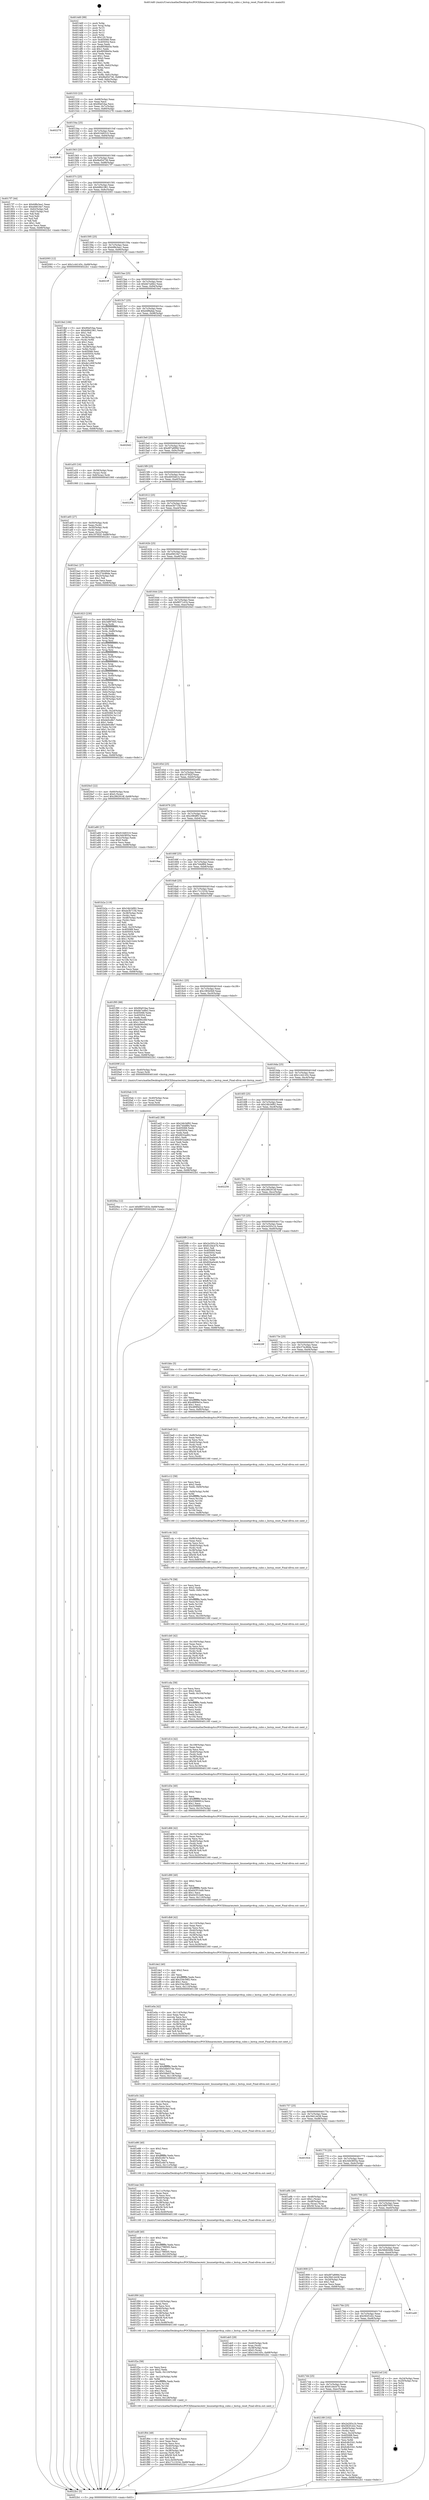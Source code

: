 digraph "0x4014d0" {
  label = "0x4014d0 (/mnt/c/Users/mathe/Desktop/tcc/POCII/binaries/extr_linuxnetipv4tcp_cubic.c_bictcp_reset_Final-ollvm.out::main(0))"
  labelloc = "t"
  node[shape=record]

  Entry [label="",width=0.3,height=0.3,shape=circle,fillcolor=black,style=filled]
  "0x401533" [label="{
     0x401533 [23]\l
     | [instrs]\l
     &nbsp;&nbsp;0x401533 \<+3\>: mov -0x68(%rbp),%eax\l
     &nbsp;&nbsp;0x401536 \<+2\>: mov %eax,%ecx\l
     &nbsp;&nbsp;0x401538 \<+6\>: sub $0x90ef1faa,%ecx\l
     &nbsp;&nbsp;0x40153e \<+3\>: mov %eax,-0x7c(%rbp)\l
     &nbsp;&nbsp;0x401541 \<+3\>: mov %ecx,-0x80(%rbp)\l
     &nbsp;&nbsp;0x401544 \<+6\>: je 0000000000402278 \<main+0xda8\>\l
  }"]
  "0x402278" [label="{
     0x402278\l
  }", style=dashed]
  "0x40154a" [label="{
     0x40154a [25]\l
     | [instrs]\l
     &nbsp;&nbsp;0x40154a \<+5\>: jmp 000000000040154f \<main+0x7f\>\l
     &nbsp;&nbsp;0x40154f \<+3\>: mov -0x7c(%rbp),%eax\l
     &nbsp;&nbsp;0x401552 \<+5\>: sub $0x910d0310,%eax\l
     &nbsp;&nbsp;0x401557 \<+6\>: mov %eax,-0x84(%rbp)\l
     &nbsp;&nbsp;0x40155d \<+6\>: je 00000000004020c6 \<main+0xbf6\>\l
  }"]
  Exit [label="",width=0.3,height=0.3,shape=circle,fillcolor=black,style=filled,peripheries=2]
  "0x4020c6" [label="{
     0x4020c6\l
  }", style=dashed]
  "0x401563" [label="{
     0x401563 [25]\l
     | [instrs]\l
     &nbsp;&nbsp;0x401563 \<+5\>: jmp 0000000000401568 \<main+0x98\>\l
     &nbsp;&nbsp;0x401568 \<+3\>: mov -0x7c(%rbp),%eax\l
     &nbsp;&nbsp;0x40156b \<+5\>: sub $0x9bd54736,%eax\l
     &nbsp;&nbsp;0x401570 \<+6\>: mov %eax,-0x88(%rbp)\l
     &nbsp;&nbsp;0x401576 \<+6\>: je 00000000004017f7 \<main+0x327\>\l
  }"]
  "0x4017ed" [label="{
     0x4017ed\l
  }", style=dashed]
  "0x4017f7" [label="{
     0x4017f7 [44]\l
     | [instrs]\l
     &nbsp;&nbsp;0x4017f7 \<+5\>: mov $0xb9fe3ea1,%eax\l
     &nbsp;&nbsp;0x4017fc \<+5\>: mov $0xef4616e7,%ecx\l
     &nbsp;&nbsp;0x401801 \<+3\>: mov -0x62(%rbp),%dl\l
     &nbsp;&nbsp;0x401804 \<+4\>: mov -0x61(%rbp),%sil\l
     &nbsp;&nbsp;0x401808 \<+3\>: mov %dl,%dil\l
     &nbsp;&nbsp;0x40180b \<+3\>: and %sil,%dil\l
     &nbsp;&nbsp;0x40180e \<+3\>: xor %sil,%dl\l
     &nbsp;&nbsp;0x401811 \<+3\>: or %dl,%dil\l
     &nbsp;&nbsp;0x401814 \<+4\>: test $0x1,%dil\l
     &nbsp;&nbsp;0x401818 \<+3\>: cmovne %ecx,%eax\l
     &nbsp;&nbsp;0x40181b \<+3\>: mov %eax,-0x68(%rbp)\l
     &nbsp;&nbsp;0x40181e \<+5\>: jmp 00000000004022b1 \<main+0xde1\>\l
  }"]
  "0x40157c" [label="{
     0x40157c [25]\l
     | [instrs]\l
     &nbsp;&nbsp;0x40157c \<+5\>: jmp 0000000000401581 \<main+0xb1\>\l
     &nbsp;&nbsp;0x401581 \<+3\>: mov -0x7c(%rbp),%eax\l
     &nbsp;&nbsp;0x401584 \<+5\>: sub $0xb9841961,%eax\l
     &nbsp;&nbsp;0x401589 \<+6\>: mov %eax,-0x8c(%rbp)\l
     &nbsp;&nbsp;0x40158f \<+6\>: je 0000000000402093 \<main+0xbc3\>\l
  }"]
  "0x4022b1" [label="{
     0x4022b1 [5]\l
     | [instrs]\l
     &nbsp;&nbsp;0x4022b1 \<+5\>: jmp 0000000000401533 \<main+0x63\>\l
  }"]
  "0x4014d0" [label="{
     0x4014d0 [99]\l
     | [instrs]\l
     &nbsp;&nbsp;0x4014d0 \<+1\>: push %rbp\l
     &nbsp;&nbsp;0x4014d1 \<+3\>: mov %rsp,%rbp\l
     &nbsp;&nbsp;0x4014d4 \<+2\>: push %r15\l
     &nbsp;&nbsp;0x4014d6 \<+2\>: push %r14\l
     &nbsp;&nbsp;0x4014d8 \<+2\>: push %r12\l
     &nbsp;&nbsp;0x4014da \<+1\>: push %rbx\l
     &nbsp;&nbsp;0x4014db \<+7\>: sub $0x120,%rsp\l
     &nbsp;&nbsp;0x4014e2 \<+7\>: mov 0x405068,%eax\l
     &nbsp;&nbsp;0x4014e9 \<+7\>: mov 0x405054,%ecx\l
     &nbsp;&nbsp;0x4014f0 \<+2\>: mov %eax,%edx\l
     &nbsp;&nbsp;0x4014f2 \<+6\>: sub $0x8959bb5e,%edx\l
     &nbsp;&nbsp;0x4014f8 \<+3\>: sub $0x1,%edx\l
     &nbsp;&nbsp;0x4014fb \<+6\>: add $0x8959bb5e,%edx\l
     &nbsp;&nbsp;0x401501 \<+3\>: imul %edx,%eax\l
     &nbsp;&nbsp;0x401504 \<+3\>: and $0x1,%eax\l
     &nbsp;&nbsp;0x401507 \<+3\>: cmp $0x0,%eax\l
     &nbsp;&nbsp;0x40150a \<+4\>: sete %r8b\l
     &nbsp;&nbsp;0x40150e \<+4\>: and $0x1,%r8b\l
     &nbsp;&nbsp;0x401512 \<+4\>: mov %r8b,-0x62(%rbp)\l
     &nbsp;&nbsp;0x401516 \<+3\>: cmp $0xa,%ecx\l
     &nbsp;&nbsp;0x401519 \<+4\>: setl %r8b\l
     &nbsp;&nbsp;0x40151d \<+4\>: and $0x1,%r8b\l
     &nbsp;&nbsp;0x401521 \<+4\>: mov %r8b,-0x61(%rbp)\l
     &nbsp;&nbsp;0x401525 \<+7\>: movl $0x9bd54736,-0x68(%rbp)\l
     &nbsp;&nbsp;0x40152c \<+3\>: mov %edi,-0x6c(%rbp)\l
     &nbsp;&nbsp;0x40152f \<+4\>: mov %rsi,-0x78(%rbp)\l
  }"]
  "0x402189" [label="{
     0x402189 [102]\l
     | [instrs]\l
     &nbsp;&nbsp;0x402189 \<+5\>: mov $0x2e293c1b,%eax\l
     &nbsp;&nbsp;0x40218e \<+5\>: mov $0x582f1d2c,%ecx\l
     &nbsp;&nbsp;0x402193 \<+4\>: mov -0x60(%rbp),%rdx\l
     &nbsp;&nbsp;0x402197 \<+2\>: mov (%rdx),%esi\l
     &nbsp;&nbsp;0x402199 \<+3\>: mov %esi,-0x24(%rbp)\l
     &nbsp;&nbsp;0x40219c \<+7\>: mov 0x405068,%esi\l
     &nbsp;&nbsp;0x4021a3 \<+7\>: mov 0x405054,%edi\l
     &nbsp;&nbsp;0x4021aa \<+3\>: mov %esi,%r8d\l
     &nbsp;&nbsp;0x4021ad \<+7\>: add $0xfcdb3341,%r8d\l
     &nbsp;&nbsp;0x4021b4 \<+4\>: sub $0x1,%r8d\l
     &nbsp;&nbsp;0x4021b8 \<+7\>: sub $0xfcdb3341,%r8d\l
     &nbsp;&nbsp;0x4021bf \<+4\>: imul %r8d,%esi\l
     &nbsp;&nbsp;0x4021c3 \<+3\>: and $0x1,%esi\l
     &nbsp;&nbsp;0x4021c6 \<+3\>: cmp $0x0,%esi\l
     &nbsp;&nbsp;0x4021c9 \<+4\>: sete %r9b\l
     &nbsp;&nbsp;0x4021cd \<+3\>: cmp $0xa,%edi\l
     &nbsp;&nbsp;0x4021d0 \<+4\>: setl %r10b\l
     &nbsp;&nbsp;0x4021d4 \<+3\>: mov %r9b,%r11b\l
     &nbsp;&nbsp;0x4021d7 \<+3\>: and %r10b,%r11b\l
     &nbsp;&nbsp;0x4021da \<+3\>: xor %r10b,%r9b\l
     &nbsp;&nbsp;0x4021dd \<+3\>: or %r9b,%r11b\l
     &nbsp;&nbsp;0x4021e0 \<+4\>: test $0x1,%r11b\l
     &nbsp;&nbsp;0x4021e4 \<+3\>: cmovne %ecx,%eax\l
     &nbsp;&nbsp;0x4021e7 \<+3\>: mov %eax,-0x68(%rbp)\l
     &nbsp;&nbsp;0x4021ea \<+5\>: jmp 00000000004022b1 \<main+0xde1\>\l
  }"]
  "0x402093" [label="{
     0x402093 [12]\l
     | [instrs]\l
     &nbsp;&nbsp;0x402093 \<+7\>: movl $0x1c44145c,-0x68(%rbp)\l
     &nbsp;&nbsp;0x40209a \<+5\>: jmp 00000000004022b1 \<main+0xde1\>\l
  }"]
  "0x401595" [label="{
     0x401595 [25]\l
     | [instrs]\l
     &nbsp;&nbsp;0x401595 \<+5\>: jmp 000000000040159a \<main+0xca\>\l
     &nbsp;&nbsp;0x40159a \<+3\>: mov -0x7c(%rbp),%eax\l
     &nbsp;&nbsp;0x40159d \<+5\>: sub $0xb9fe3ea1,%eax\l
     &nbsp;&nbsp;0x4015a2 \<+6\>: mov %eax,-0x90(%rbp)\l
     &nbsp;&nbsp;0x4015a8 \<+6\>: je 00000000004021ff \<main+0xd2f\>\l
  }"]
  "0x4017d4" [label="{
     0x4017d4 [25]\l
     | [instrs]\l
     &nbsp;&nbsp;0x4017d4 \<+5\>: jmp 00000000004017d9 \<main+0x309\>\l
     &nbsp;&nbsp;0x4017d9 \<+3\>: mov -0x7c(%rbp),%eax\l
     &nbsp;&nbsp;0x4017dc \<+5\>: sub $0x61d4cb7b,%eax\l
     &nbsp;&nbsp;0x4017e1 \<+6\>: mov %eax,-0xec(%rbp)\l
     &nbsp;&nbsp;0x4017e7 \<+6\>: je 0000000000402189 \<main+0xcb9\>\l
  }"]
  "0x4021ff" [label="{
     0x4021ff\l
  }", style=dashed]
  "0x4015ae" [label="{
     0x4015ae [25]\l
     | [instrs]\l
     &nbsp;&nbsp;0x4015ae \<+5\>: jmp 00000000004015b3 \<main+0xe3\>\l
     &nbsp;&nbsp;0x4015b3 \<+3\>: mov -0x7c(%rbp),%eax\l
     &nbsp;&nbsp;0x4015b6 \<+5\>: sub $0xbb7a4fe2,%eax\l
     &nbsp;&nbsp;0x4015bb \<+6\>: mov %eax,-0x94(%rbp)\l
     &nbsp;&nbsp;0x4015c1 \<+6\>: je 0000000000401fed \<main+0xb1d\>\l
  }"]
  "0x4021ef" [label="{
     0x4021ef [16]\l
     | [instrs]\l
     &nbsp;&nbsp;0x4021ef \<+3\>: mov -0x24(%rbp),%eax\l
     &nbsp;&nbsp;0x4021f2 \<+4\>: lea -0x20(%rbp),%rsp\l
     &nbsp;&nbsp;0x4021f6 \<+1\>: pop %rbx\l
     &nbsp;&nbsp;0x4021f7 \<+2\>: pop %r12\l
     &nbsp;&nbsp;0x4021f9 \<+2\>: pop %r14\l
     &nbsp;&nbsp;0x4021fb \<+2\>: pop %r15\l
     &nbsp;&nbsp;0x4021fd \<+1\>: pop %rbp\l
     &nbsp;&nbsp;0x4021fe \<+1\>: ret\l
  }"]
  "0x401fed" [label="{
     0x401fed [166]\l
     | [instrs]\l
     &nbsp;&nbsp;0x401fed \<+5\>: mov $0x90ef1faa,%eax\l
     &nbsp;&nbsp;0x401ff2 \<+5\>: mov $0xb9841961,%ecx\l
     &nbsp;&nbsp;0x401ff7 \<+2\>: mov $0x1,%dl\l
     &nbsp;&nbsp;0x401ff9 \<+2\>: xor %esi,%esi\l
     &nbsp;&nbsp;0x401ffb \<+4\>: mov -0x38(%rbp),%rdi\l
     &nbsp;&nbsp;0x401fff \<+3\>: mov (%rdi),%r8d\l
     &nbsp;&nbsp;0x402002 \<+3\>: sub $0x1,%esi\l
     &nbsp;&nbsp;0x402005 \<+3\>: sub %esi,%r8d\l
     &nbsp;&nbsp;0x402008 \<+4\>: mov -0x38(%rbp),%rdi\l
     &nbsp;&nbsp;0x40200c \<+3\>: mov %r8d,(%rdi)\l
     &nbsp;&nbsp;0x40200f \<+7\>: mov 0x405068,%esi\l
     &nbsp;&nbsp;0x402016 \<+8\>: mov 0x405054,%r8d\l
     &nbsp;&nbsp;0x40201e \<+3\>: mov %esi,%r9d\l
     &nbsp;&nbsp;0x402021 \<+7\>: add $0xde1c00f,%r9d\l
     &nbsp;&nbsp;0x402028 \<+4\>: sub $0x1,%r9d\l
     &nbsp;&nbsp;0x40202c \<+7\>: sub $0xde1c00f,%r9d\l
     &nbsp;&nbsp;0x402033 \<+4\>: imul %r9d,%esi\l
     &nbsp;&nbsp;0x402037 \<+3\>: and $0x1,%esi\l
     &nbsp;&nbsp;0x40203a \<+3\>: cmp $0x0,%esi\l
     &nbsp;&nbsp;0x40203d \<+4\>: sete %r10b\l
     &nbsp;&nbsp;0x402041 \<+4\>: cmp $0xa,%r8d\l
     &nbsp;&nbsp;0x402045 \<+4\>: setl %r11b\l
     &nbsp;&nbsp;0x402049 \<+3\>: mov %r10b,%bl\l
     &nbsp;&nbsp;0x40204c \<+3\>: xor $0xff,%bl\l
     &nbsp;&nbsp;0x40204f \<+3\>: mov %r11b,%r14b\l
     &nbsp;&nbsp;0x402052 \<+4\>: xor $0xff,%r14b\l
     &nbsp;&nbsp;0x402056 \<+3\>: xor $0x0,%dl\l
     &nbsp;&nbsp;0x402059 \<+3\>: mov %bl,%r15b\l
     &nbsp;&nbsp;0x40205c \<+4\>: and $0x0,%r15b\l
     &nbsp;&nbsp;0x402060 \<+3\>: and %dl,%r10b\l
     &nbsp;&nbsp;0x402063 \<+3\>: mov %r14b,%r12b\l
     &nbsp;&nbsp;0x402066 \<+4\>: and $0x0,%r12b\l
     &nbsp;&nbsp;0x40206a \<+3\>: and %dl,%r11b\l
     &nbsp;&nbsp;0x40206d \<+3\>: or %r10b,%r15b\l
     &nbsp;&nbsp;0x402070 \<+3\>: or %r11b,%r12b\l
     &nbsp;&nbsp;0x402073 \<+3\>: xor %r12b,%r15b\l
     &nbsp;&nbsp;0x402076 \<+3\>: or %r14b,%bl\l
     &nbsp;&nbsp;0x402079 \<+3\>: xor $0xff,%bl\l
     &nbsp;&nbsp;0x40207c \<+3\>: or $0x0,%dl\l
     &nbsp;&nbsp;0x40207f \<+2\>: and %dl,%bl\l
     &nbsp;&nbsp;0x402081 \<+3\>: or %bl,%r15b\l
     &nbsp;&nbsp;0x402084 \<+4\>: test $0x1,%r15b\l
     &nbsp;&nbsp;0x402088 \<+3\>: cmovne %ecx,%eax\l
     &nbsp;&nbsp;0x40208b \<+3\>: mov %eax,-0x68(%rbp)\l
     &nbsp;&nbsp;0x40208e \<+5\>: jmp 00000000004022b1 \<main+0xde1\>\l
  }"]
  "0x4015c7" [label="{
     0x4015c7 [25]\l
     | [instrs]\l
     &nbsp;&nbsp;0x4015c7 \<+5\>: jmp 00000000004015cc \<main+0xfc\>\l
     &nbsp;&nbsp;0x4015cc \<+3\>: mov -0x7c(%rbp),%eax\l
     &nbsp;&nbsp;0x4015cf \<+5\>: sub $0xd4f8afae,%eax\l
     &nbsp;&nbsp;0x4015d4 \<+6\>: mov %eax,-0x98(%rbp)\l
     &nbsp;&nbsp;0x4015da \<+6\>: je 00000000004020d2 \<main+0xc02\>\l
  }"]
  "0x4017bb" [label="{
     0x4017bb [25]\l
     | [instrs]\l
     &nbsp;&nbsp;0x4017bb \<+5\>: jmp 00000000004017c0 \<main+0x2f0\>\l
     &nbsp;&nbsp;0x4017c0 \<+3\>: mov -0x7c(%rbp),%eax\l
     &nbsp;&nbsp;0x4017c3 \<+5\>: sub $0x582f1d2c,%eax\l
     &nbsp;&nbsp;0x4017c8 \<+6\>: mov %eax,-0xe8(%rbp)\l
     &nbsp;&nbsp;0x4017ce \<+6\>: je 00000000004021ef \<main+0xd1f\>\l
  }"]
  "0x4020d2" [label="{
     0x4020d2\l
  }", style=dashed]
  "0x4015e0" [label="{
     0x4015e0 [25]\l
     | [instrs]\l
     &nbsp;&nbsp;0x4015e0 \<+5\>: jmp 00000000004015e5 \<main+0x115\>\l
     &nbsp;&nbsp;0x4015e5 \<+3\>: mov -0x7c(%rbp),%eax\l
     &nbsp;&nbsp;0x4015e8 \<+5\>: sub $0xd97a899d,%eax\l
     &nbsp;&nbsp;0x4015ed \<+6\>: mov %eax,-0x9c(%rbp)\l
     &nbsp;&nbsp;0x4015f3 \<+6\>: je 0000000000401a55 \<main+0x585\>\l
  }"]
  "0x401a49" [label="{
     0x401a49\l
  }", style=dashed]
  "0x401a55" [label="{
     0x401a55 [16]\l
     | [instrs]\l
     &nbsp;&nbsp;0x401a55 \<+4\>: mov -0x58(%rbp),%rax\l
     &nbsp;&nbsp;0x401a59 \<+3\>: mov (%rax),%rax\l
     &nbsp;&nbsp;0x401a5c \<+4\>: mov 0x8(%rax),%rdi\l
     &nbsp;&nbsp;0x401a60 \<+5\>: call 0000000000401060 \<atoi@plt\>\l
     | [calls]\l
     &nbsp;&nbsp;0x401060 \{1\} (unknown)\l
  }"]
  "0x4015f9" [label="{
     0x4015f9 [25]\l
     | [instrs]\l
     &nbsp;&nbsp;0x4015f9 \<+5\>: jmp 00000000004015fe \<main+0x12e\>\l
     &nbsp;&nbsp;0x4015fe \<+3\>: mov -0x7c(%rbp),%eax\l
     &nbsp;&nbsp;0x401601 \<+5\>: sub $0xdd55dd14,%eax\l
     &nbsp;&nbsp;0x401606 \<+6\>: mov %eax,-0xa0(%rbp)\l
     &nbsp;&nbsp;0x40160c \<+6\>: je 000000000040223b \<main+0xd6b\>\l
  }"]
  "0x4020ba" [label="{
     0x4020ba [12]\l
     | [instrs]\l
     &nbsp;&nbsp;0x4020ba \<+7\>: movl $0xf8571d1b,-0x68(%rbp)\l
     &nbsp;&nbsp;0x4020c1 \<+5\>: jmp 00000000004022b1 \<main+0xde1\>\l
  }"]
  "0x40223b" [label="{
     0x40223b\l
  }", style=dashed]
  "0x401612" [label="{
     0x401612 [25]\l
     | [instrs]\l
     &nbsp;&nbsp;0x401612 \<+5\>: jmp 0000000000401617 \<main+0x147\>\l
     &nbsp;&nbsp;0x401617 \<+3\>: mov -0x7c(%rbp),%eax\l
     &nbsp;&nbsp;0x40161a \<+5\>: sub $0xee3b715b,%eax\l
     &nbsp;&nbsp;0x40161f \<+6\>: mov %eax,-0xa4(%rbp)\l
     &nbsp;&nbsp;0x401625 \<+6\>: je 0000000000401ba1 \<main+0x6d1\>\l
  }"]
  "0x4020ab" [label="{
     0x4020ab [15]\l
     | [instrs]\l
     &nbsp;&nbsp;0x4020ab \<+4\>: mov -0x40(%rbp),%rax\l
     &nbsp;&nbsp;0x4020af \<+3\>: mov (%rax),%rax\l
     &nbsp;&nbsp;0x4020b2 \<+3\>: mov %rax,%rdi\l
     &nbsp;&nbsp;0x4020b5 \<+5\>: call 0000000000401030 \<free@plt\>\l
     | [calls]\l
     &nbsp;&nbsp;0x401030 \{1\} (unknown)\l
  }"]
  "0x401ba1" [label="{
     0x401ba1 [27]\l
     | [instrs]\l
     &nbsp;&nbsp;0x401ba1 \<+5\>: mov $0x19f2b5b9,%eax\l
     &nbsp;&nbsp;0x401ba6 \<+5\>: mov $0x374c86de,%ecx\l
     &nbsp;&nbsp;0x401bab \<+3\>: mov -0x25(%rbp),%dl\l
     &nbsp;&nbsp;0x401bae \<+3\>: test $0x1,%dl\l
     &nbsp;&nbsp;0x401bb1 \<+3\>: cmovne %ecx,%eax\l
     &nbsp;&nbsp;0x401bb4 \<+3\>: mov %eax,-0x68(%rbp)\l
     &nbsp;&nbsp;0x401bb7 \<+5\>: jmp 00000000004022b1 \<main+0xde1\>\l
  }"]
  "0x40162b" [label="{
     0x40162b [25]\l
     | [instrs]\l
     &nbsp;&nbsp;0x40162b \<+5\>: jmp 0000000000401630 \<main+0x160\>\l
     &nbsp;&nbsp;0x401630 \<+3\>: mov -0x7c(%rbp),%eax\l
     &nbsp;&nbsp;0x401633 \<+5\>: sub $0xef4616e7,%eax\l
     &nbsp;&nbsp;0x401638 \<+6\>: mov %eax,-0xa8(%rbp)\l
     &nbsp;&nbsp;0x40163e \<+6\>: je 0000000000401823 \<main+0x353\>\l
  }"]
  "0x401f64" [label="{
     0x401f64 [49]\l
     | [instrs]\l
     &nbsp;&nbsp;0x401f64 \<+6\>: mov -0x128(%rbp),%ecx\l
     &nbsp;&nbsp;0x401f6a \<+3\>: imul %eax,%ecx\l
     &nbsp;&nbsp;0x401f6d \<+3\>: movslq %ecx,%rsi\l
     &nbsp;&nbsp;0x401f70 \<+4\>: mov -0x40(%rbp),%rdi\l
     &nbsp;&nbsp;0x401f74 \<+3\>: mov (%rdi),%rdi\l
     &nbsp;&nbsp;0x401f77 \<+4\>: mov -0x38(%rbp),%r8\l
     &nbsp;&nbsp;0x401f7b \<+3\>: movslq (%r8),%r8\l
     &nbsp;&nbsp;0x401f7e \<+4\>: imul $0x58,%r8,%r8\l
     &nbsp;&nbsp;0x401f82 \<+3\>: add %r8,%rdi\l
     &nbsp;&nbsp;0x401f85 \<+4\>: mov %rsi,0x50(%rdi)\l
     &nbsp;&nbsp;0x401f89 \<+7\>: movl $0x17c13234,-0x68(%rbp)\l
     &nbsp;&nbsp;0x401f90 \<+5\>: jmp 00000000004022b1 \<main+0xde1\>\l
  }"]
  "0x401823" [label="{
     0x401823 [230]\l
     | [instrs]\l
     &nbsp;&nbsp;0x401823 \<+5\>: mov $0xb9fe3ea1,%eax\l
     &nbsp;&nbsp;0x401828 \<+5\>: mov $0x3df97605,%ecx\l
     &nbsp;&nbsp;0x40182d \<+3\>: mov %rsp,%rdx\l
     &nbsp;&nbsp;0x401830 \<+4\>: add $0xfffffffffffffff0,%rdx\l
     &nbsp;&nbsp;0x401834 \<+3\>: mov %rdx,%rsp\l
     &nbsp;&nbsp;0x401837 \<+4\>: mov %rdx,-0x60(%rbp)\l
     &nbsp;&nbsp;0x40183b \<+3\>: mov %rsp,%rdx\l
     &nbsp;&nbsp;0x40183e \<+4\>: add $0xfffffffffffffff0,%rdx\l
     &nbsp;&nbsp;0x401842 \<+3\>: mov %rdx,%rsp\l
     &nbsp;&nbsp;0x401845 \<+3\>: mov %rsp,%rsi\l
     &nbsp;&nbsp;0x401848 \<+4\>: add $0xfffffffffffffff0,%rsi\l
     &nbsp;&nbsp;0x40184c \<+3\>: mov %rsi,%rsp\l
     &nbsp;&nbsp;0x40184f \<+4\>: mov %rsi,-0x58(%rbp)\l
     &nbsp;&nbsp;0x401853 \<+3\>: mov %rsp,%rsi\l
     &nbsp;&nbsp;0x401856 \<+4\>: add $0xfffffffffffffff0,%rsi\l
     &nbsp;&nbsp;0x40185a \<+3\>: mov %rsi,%rsp\l
     &nbsp;&nbsp;0x40185d \<+4\>: mov %rsi,-0x50(%rbp)\l
     &nbsp;&nbsp;0x401861 \<+3\>: mov %rsp,%rsi\l
     &nbsp;&nbsp;0x401864 \<+4\>: add $0xfffffffffffffff0,%rsi\l
     &nbsp;&nbsp;0x401868 \<+3\>: mov %rsi,%rsp\l
     &nbsp;&nbsp;0x40186b \<+4\>: mov %rsi,-0x48(%rbp)\l
     &nbsp;&nbsp;0x40186f \<+3\>: mov %rsp,%rsi\l
     &nbsp;&nbsp;0x401872 \<+4\>: add $0xfffffffffffffff0,%rsi\l
     &nbsp;&nbsp;0x401876 \<+3\>: mov %rsi,%rsp\l
     &nbsp;&nbsp;0x401879 \<+4\>: mov %rsi,-0x40(%rbp)\l
     &nbsp;&nbsp;0x40187d \<+3\>: mov %rsp,%rsi\l
     &nbsp;&nbsp;0x401880 \<+4\>: add $0xfffffffffffffff0,%rsi\l
     &nbsp;&nbsp;0x401884 \<+3\>: mov %rsi,%rsp\l
     &nbsp;&nbsp;0x401887 \<+4\>: mov %rsi,-0x38(%rbp)\l
     &nbsp;&nbsp;0x40188b \<+4\>: mov -0x60(%rbp),%rsi\l
     &nbsp;&nbsp;0x40188f \<+6\>: movl $0x0,(%rsi)\l
     &nbsp;&nbsp;0x401895 \<+3\>: mov -0x6c(%rbp),%edi\l
     &nbsp;&nbsp;0x401898 \<+2\>: mov %edi,(%rdx)\l
     &nbsp;&nbsp;0x40189a \<+4\>: mov -0x58(%rbp),%rsi\l
     &nbsp;&nbsp;0x40189e \<+4\>: mov -0x78(%rbp),%r8\l
     &nbsp;&nbsp;0x4018a2 \<+3\>: mov %r8,(%rsi)\l
     &nbsp;&nbsp;0x4018a5 \<+3\>: cmpl $0x2,(%rdx)\l
     &nbsp;&nbsp;0x4018a8 \<+4\>: setne %r9b\l
     &nbsp;&nbsp;0x4018ac \<+4\>: and $0x1,%r9b\l
     &nbsp;&nbsp;0x4018b0 \<+4\>: mov %r9b,-0x2d(%rbp)\l
     &nbsp;&nbsp;0x4018b4 \<+8\>: mov 0x405068,%r10d\l
     &nbsp;&nbsp;0x4018bc \<+8\>: mov 0x405054,%r11d\l
     &nbsp;&nbsp;0x4018c4 \<+3\>: mov %r10d,%ebx\l
     &nbsp;&nbsp;0x4018c7 \<+6\>: sub $0xde0cdfe7,%ebx\l
     &nbsp;&nbsp;0x4018cd \<+3\>: sub $0x1,%ebx\l
     &nbsp;&nbsp;0x4018d0 \<+6\>: add $0xde0cdfe7,%ebx\l
     &nbsp;&nbsp;0x4018d6 \<+4\>: imul %ebx,%r10d\l
     &nbsp;&nbsp;0x4018da \<+4\>: and $0x1,%r10d\l
     &nbsp;&nbsp;0x4018de \<+4\>: cmp $0x0,%r10d\l
     &nbsp;&nbsp;0x4018e2 \<+4\>: sete %r9b\l
     &nbsp;&nbsp;0x4018e6 \<+4\>: cmp $0xa,%r11d\l
     &nbsp;&nbsp;0x4018ea \<+4\>: setl %r14b\l
     &nbsp;&nbsp;0x4018ee \<+3\>: mov %r9b,%r15b\l
     &nbsp;&nbsp;0x4018f1 \<+3\>: and %r14b,%r15b\l
     &nbsp;&nbsp;0x4018f4 \<+3\>: xor %r14b,%r9b\l
     &nbsp;&nbsp;0x4018f7 \<+3\>: or %r9b,%r15b\l
     &nbsp;&nbsp;0x4018fa \<+4\>: test $0x1,%r15b\l
     &nbsp;&nbsp;0x4018fe \<+3\>: cmovne %ecx,%eax\l
     &nbsp;&nbsp;0x401901 \<+3\>: mov %eax,-0x68(%rbp)\l
     &nbsp;&nbsp;0x401904 \<+5\>: jmp 00000000004022b1 \<main+0xde1\>\l
  }"]
  "0x401644" [label="{
     0x401644 [25]\l
     | [instrs]\l
     &nbsp;&nbsp;0x401644 \<+5\>: jmp 0000000000401649 \<main+0x179\>\l
     &nbsp;&nbsp;0x401649 \<+3\>: mov -0x7c(%rbp),%eax\l
     &nbsp;&nbsp;0x40164c \<+5\>: sub $0xf8571d1b,%eax\l
     &nbsp;&nbsp;0x401651 \<+6\>: mov %eax,-0xac(%rbp)\l
     &nbsp;&nbsp;0x401657 \<+6\>: je 00000000004020e3 \<main+0xc13\>\l
  }"]
  "0x401f2a" [label="{
     0x401f2a [58]\l
     | [instrs]\l
     &nbsp;&nbsp;0x401f2a \<+2\>: xor %ecx,%ecx\l
     &nbsp;&nbsp;0x401f2c \<+5\>: mov $0x2,%edx\l
     &nbsp;&nbsp;0x401f31 \<+6\>: mov %edx,-0x124(%rbp)\l
     &nbsp;&nbsp;0x401f37 \<+1\>: cltd\l
     &nbsp;&nbsp;0x401f38 \<+7\>: mov -0x124(%rbp),%r9d\l
     &nbsp;&nbsp;0x401f3f \<+3\>: idiv %r9d\l
     &nbsp;&nbsp;0x401f42 \<+6\>: imul $0xfffffffe,%edx,%edx\l
     &nbsp;&nbsp;0x401f48 \<+3\>: mov %ecx,%r10d\l
     &nbsp;&nbsp;0x401f4b \<+3\>: sub %edx,%r10d\l
     &nbsp;&nbsp;0x401f4e \<+2\>: mov %ecx,%edx\l
     &nbsp;&nbsp;0x401f50 \<+3\>: sub $0x1,%edx\l
     &nbsp;&nbsp;0x401f53 \<+3\>: add %edx,%r10d\l
     &nbsp;&nbsp;0x401f56 \<+3\>: sub %r10d,%ecx\l
     &nbsp;&nbsp;0x401f59 \<+6\>: mov %ecx,-0x128(%rbp)\l
     &nbsp;&nbsp;0x401f5f \<+5\>: call 0000000000401160 \<next_i\>\l
     | [calls]\l
     &nbsp;&nbsp;0x401160 \{1\} (/mnt/c/Users/mathe/Desktop/tcc/POCII/binaries/extr_linuxnetipv4tcp_cubic.c_bictcp_reset_Final-ollvm.out::next_i)\l
  }"]
  "0x4020e3" [label="{
     0x4020e3 [22]\l
     | [instrs]\l
     &nbsp;&nbsp;0x4020e3 \<+4\>: mov -0x60(%rbp),%rax\l
     &nbsp;&nbsp;0x4020e7 \<+6\>: movl $0x0,(%rax)\l
     &nbsp;&nbsp;0x4020ed \<+7\>: movl $0x286291df,-0x68(%rbp)\l
     &nbsp;&nbsp;0x4020f4 \<+5\>: jmp 00000000004022b1 \<main+0xde1\>\l
  }"]
  "0x40165d" [label="{
     0x40165d [25]\l
     | [instrs]\l
     &nbsp;&nbsp;0x40165d \<+5\>: jmp 0000000000401662 \<main+0x192\>\l
     &nbsp;&nbsp;0x401662 \<+3\>: mov -0x7c(%rbp),%eax\l
     &nbsp;&nbsp;0x401665 \<+5\>: sub $0x187fd2f,%eax\l
     &nbsp;&nbsp;0x40166a \<+6\>: mov %eax,-0xb0(%rbp)\l
     &nbsp;&nbsp;0x401670 \<+6\>: je 0000000000401a80 \<main+0x5b0\>\l
  }"]
  "0x401f00" [label="{
     0x401f00 [42]\l
     | [instrs]\l
     &nbsp;&nbsp;0x401f00 \<+6\>: mov -0x120(%rbp),%ecx\l
     &nbsp;&nbsp;0x401f06 \<+3\>: imul %eax,%ecx\l
     &nbsp;&nbsp;0x401f09 \<+3\>: movslq %ecx,%rsi\l
     &nbsp;&nbsp;0x401f0c \<+4\>: mov -0x40(%rbp),%rdi\l
     &nbsp;&nbsp;0x401f10 \<+3\>: mov (%rdi),%rdi\l
     &nbsp;&nbsp;0x401f13 \<+4\>: mov -0x38(%rbp),%r8\l
     &nbsp;&nbsp;0x401f17 \<+3\>: movslq (%r8),%r8\l
     &nbsp;&nbsp;0x401f1a \<+4\>: imul $0x58,%r8,%r8\l
     &nbsp;&nbsp;0x401f1e \<+3\>: add %r8,%rdi\l
     &nbsp;&nbsp;0x401f21 \<+4\>: mov %rsi,0x48(%rdi)\l
     &nbsp;&nbsp;0x401f25 \<+5\>: call 0000000000401160 \<next_i\>\l
     | [calls]\l
     &nbsp;&nbsp;0x401160 \{1\} (/mnt/c/Users/mathe/Desktop/tcc/POCII/binaries/extr_linuxnetipv4tcp_cubic.c_bictcp_reset_Final-ollvm.out::next_i)\l
  }"]
  "0x401a80" [label="{
     0x401a80 [27]\l
     | [instrs]\l
     &nbsp;&nbsp;0x401a80 \<+5\>: mov $0x910d0310,%eax\l
     &nbsp;&nbsp;0x401a85 \<+5\>: mov $0x3d43855a,%ecx\l
     &nbsp;&nbsp;0x401a8a \<+3\>: mov -0x2c(%rbp),%edx\l
     &nbsp;&nbsp;0x401a8d \<+3\>: cmp $0x0,%edx\l
     &nbsp;&nbsp;0x401a90 \<+3\>: cmove %ecx,%eax\l
     &nbsp;&nbsp;0x401a93 \<+3\>: mov %eax,-0x68(%rbp)\l
     &nbsp;&nbsp;0x401a96 \<+5\>: jmp 00000000004022b1 \<main+0xde1\>\l
  }"]
  "0x401676" [label="{
     0x401676 [25]\l
     | [instrs]\l
     &nbsp;&nbsp;0x401676 \<+5\>: jmp 000000000040167b \<main+0x1ab\>\l
     &nbsp;&nbsp;0x40167b \<+3\>: mov -0x7c(%rbp),%eax\l
     &nbsp;&nbsp;0x40167e \<+5\>: sub $0x2984ff3,%eax\l
     &nbsp;&nbsp;0x401683 \<+6\>: mov %eax,-0xb4(%rbp)\l
     &nbsp;&nbsp;0x401689 \<+6\>: je 00000000004019aa \<main+0x4da\>\l
  }"]
  "0x401ed8" [label="{
     0x401ed8 [40]\l
     | [instrs]\l
     &nbsp;&nbsp;0x401ed8 \<+5\>: mov $0x2,%ecx\l
     &nbsp;&nbsp;0x401edd \<+1\>: cltd\l
     &nbsp;&nbsp;0x401ede \<+2\>: idiv %ecx\l
     &nbsp;&nbsp;0x401ee0 \<+6\>: imul $0xfffffffe,%edx,%ecx\l
     &nbsp;&nbsp;0x401ee6 \<+6\>: sub $0xa1798505,%ecx\l
     &nbsp;&nbsp;0x401eec \<+3\>: add $0x1,%ecx\l
     &nbsp;&nbsp;0x401eef \<+6\>: add $0xa1798505,%ecx\l
     &nbsp;&nbsp;0x401ef5 \<+6\>: mov %ecx,-0x120(%rbp)\l
     &nbsp;&nbsp;0x401efb \<+5\>: call 0000000000401160 \<next_i\>\l
     | [calls]\l
     &nbsp;&nbsp;0x401160 \{1\} (/mnt/c/Users/mathe/Desktop/tcc/POCII/binaries/extr_linuxnetipv4tcp_cubic.c_bictcp_reset_Final-ollvm.out::next_i)\l
  }"]
  "0x4019aa" [label="{
     0x4019aa\l
  }", style=dashed]
  "0x40168f" [label="{
     0x40168f [25]\l
     | [instrs]\l
     &nbsp;&nbsp;0x40168f \<+5\>: jmp 0000000000401694 \<main+0x1c4\>\l
     &nbsp;&nbsp;0x401694 \<+3\>: mov -0x7c(%rbp),%eax\l
     &nbsp;&nbsp;0x401697 \<+5\>: sub $0x744df84,%eax\l
     &nbsp;&nbsp;0x40169c \<+6\>: mov %eax,-0xb8(%rbp)\l
     &nbsp;&nbsp;0x4016a2 \<+6\>: je 0000000000401b2a \<main+0x65a\>\l
  }"]
  "0x401eae" [label="{
     0x401eae [42]\l
     | [instrs]\l
     &nbsp;&nbsp;0x401eae \<+6\>: mov -0x11c(%rbp),%ecx\l
     &nbsp;&nbsp;0x401eb4 \<+3\>: imul %eax,%ecx\l
     &nbsp;&nbsp;0x401eb7 \<+3\>: movslq %ecx,%rsi\l
     &nbsp;&nbsp;0x401eba \<+4\>: mov -0x40(%rbp),%rdi\l
     &nbsp;&nbsp;0x401ebe \<+3\>: mov (%rdi),%rdi\l
     &nbsp;&nbsp;0x401ec1 \<+4\>: mov -0x38(%rbp),%r8\l
     &nbsp;&nbsp;0x401ec5 \<+3\>: movslq (%r8),%r8\l
     &nbsp;&nbsp;0x401ec8 \<+4\>: imul $0x58,%r8,%r8\l
     &nbsp;&nbsp;0x401ecc \<+3\>: add %r8,%rdi\l
     &nbsp;&nbsp;0x401ecf \<+4\>: mov %rsi,0x40(%rdi)\l
     &nbsp;&nbsp;0x401ed3 \<+5\>: call 0000000000401160 \<next_i\>\l
     | [calls]\l
     &nbsp;&nbsp;0x401160 \{1\} (/mnt/c/Users/mathe/Desktop/tcc/POCII/binaries/extr_linuxnetipv4tcp_cubic.c_bictcp_reset_Final-ollvm.out::next_i)\l
  }"]
  "0x401b2a" [label="{
     0x401b2a [119]\l
     | [instrs]\l
     &nbsp;&nbsp;0x401b2a \<+5\>: mov $0x24b34f92,%eax\l
     &nbsp;&nbsp;0x401b2f \<+5\>: mov $0xee3b715b,%ecx\l
     &nbsp;&nbsp;0x401b34 \<+4\>: mov -0x38(%rbp),%rdx\l
     &nbsp;&nbsp;0x401b38 \<+2\>: mov (%rdx),%esi\l
     &nbsp;&nbsp;0x401b3a \<+4\>: mov -0x48(%rbp),%rdx\l
     &nbsp;&nbsp;0x401b3e \<+2\>: cmp (%rdx),%esi\l
     &nbsp;&nbsp;0x401b40 \<+4\>: setl %dil\l
     &nbsp;&nbsp;0x401b44 \<+4\>: and $0x1,%dil\l
     &nbsp;&nbsp;0x401b48 \<+4\>: mov %dil,-0x25(%rbp)\l
     &nbsp;&nbsp;0x401b4c \<+7\>: mov 0x405068,%esi\l
     &nbsp;&nbsp;0x401b53 \<+8\>: mov 0x405054,%r8d\l
     &nbsp;&nbsp;0x401b5b \<+3\>: mov %esi,%r9d\l
     &nbsp;&nbsp;0x401b5e \<+7\>: sub $0x1bd21b44,%r9d\l
     &nbsp;&nbsp;0x401b65 \<+4\>: sub $0x1,%r9d\l
     &nbsp;&nbsp;0x401b69 \<+7\>: add $0x1bd21b44,%r9d\l
     &nbsp;&nbsp;0x401b70 \<+4\>: imul %r9d,%esi\l
     &nbsp;&nbsp;0x401b74 \<+3\>: and $0x1,%esi\l
     &nbsp;&nbsp;0x401b77 \<+3\>: cmp $0x0,%esi\l
     &nbsp;&nbsp;0x401b7a \<+4\>: sete %dil\l
     &nbsp;&nbsp;0x401b7e \<+4\>: cmp $0xa,%r8d\l
     &nbsp;&nbsp;0x401b82 \<+4\>: setl %r10b\l
     &nbsp;&nbsp;0x401b86 \<+3\>: mov %dil,%r11b\l
     &nbsp;&nbsp;0x401b89 \<+3\>: and %r10b,%r11b\l
     &nbsp;&nbsp;0x401b8c \<+3\>: xor %r10b,%dil\l
     &nbsp;&nbsp;0x401b8f \<+3\>: or %dil,%r11b\l
     &nbsp;&nbsp;0x401b92 \<+4\>: test $0x1,%r11b\l
     &nbsp;&nbsp;0x401b96 \<+3\>: cmovne %ecx,%eax\l
     &nbsp;&nbsp;0x401b99 \<+3\>: mov %eax,-0x68(%rbp)\l
     &nbsp;&nbsp;0x401b9c \<+5\>: jmp 00000000004022b1 \<main+0xde1\>\l
  }"]
  "0x4016a8" [label="{
     0x4016a8 [25]\l
     | [instrs]\l
     &nbsp;&nbsp;0x4016a8 \<+5\>: jmp 00000000004016ad \<main+0x1dd\>\l
     &nbsp;&nbsp;0x4016ad \<+3\>: mov -0x7c(%rbp),%eax\l
     &nbsp;&nbsp;0x4016b0 \<+5\>: sub $0x17c13234,%eax\l
     &nbsp;&nbsp;0x4016b5 \<+6\>: mov %eax,-0xbc(%rbp)\l
     &nbsp;&nbsp;0x4016bb \<+6\>: je 0000000000401f95 \<main+0xac5\>\l
  }"]
  "0x401e86" [label="{
     0x401e86 [40]\l
     | [instrs]\l
     &nbsp;&nbsp;0x401e86 \<+5\>: mov $0x2,%ecx\l
     &nbsp;&nbsp;0x401e8b \<+1\>: cltd\l
     &nbsp;&nbsp;0x401e8c \<+2\>: idiv %ecx\l
     &nbsp;&nbsp;0x401e8e \<+6\>: imul $0xfffffffe,%edx,%ecx\l
     &nbsp;&nbsp;0x401e94 \<+6\>: sub $0xf2c6b74,%ecx\l
     &nbsp;&nbsp;0x401e9a \<+3\>: add $0x1,%ecx\l
     &nbsp;&nbsp;0x401e9d \<+6\>: add $0xf2c6b74,%ecx\l
     &nbsp;&nbsp;0x401ea3 \<+6\>: mov %ecx,-0x11c(%rbp)\l
     &nbsp;&nbsp;0x401ea9 \<+5\>: call 0000000000401160 \<next_i\>\l
     | [calls]\l
     &nbsp;&nbsp;0x401160 \{1\} (/mnt/c/Users/mathe/Desktop/tcc/POCII/binaries/extr_linuxnetipv4tcp_cubic.c_bictcp_reset_Final-ollvm.out::next_i)\l
  }"]
  "0x401f95" [label="{
     0x401f95 [88]\l
     | [instrs]\l
     &nbsp;&nbsp;0x401f95 \<+5\>: mov $0x90ef1faa,%eax\l
     &nbsp;&nbsp;0x401f9a \<+5\>: mov $0xbb7a4fe2,%ecx\l
     &nbsp;&nbsp;0x401f9f \<+7\>: mov 0x405068,%edx\l
     &nbsp;&nbsp;0x401fa6 \<+7\>: mov 0x405054,%esi\l
     &nbsp;&nbsp;0x401fad \<+2\>: mov %edx,%edi\l
     &nbsp;&nbsp;0x401faf \<+6\>: sub $0xb690c06f,%edi\l
     &nbsp;&nbsp;0x401fb5 \<+3\>: sub $0x1,%edi\l
     &nbsp;&nbsp;0x401fb8 \<+6\>: add $0xb690c06f,%edi\l
     &nbsp;&nbsp;0x401fbe \<+3\>: imul %edi,%edx\l
     &nbsp;&nbsp;0x401fc1 \<+3\>: and $0x1,%edx\l
     &nbsp;&nbsp;0x401fc4 \<+3\>: cmp $0x0,%edx\l
     &nbsp;&nbsp;0x401fc7 \<+4\>: sete %r8b\l
     &nbsp;&nbsp;0x401fcb \<+3\>: cmp $0xa,%esi\l
     &nbsp;&nbsp;0x401fce \<+4\>: setl %r9b\l
     &nbsp;&nbsp;0x401fd2 \<+3\>: mov %r8b,%r10b\l
     &nbsp;&nbsp;0x401fd5 \<+3\>: and %r9b,%r10b\l
     &nbsp;&nbsp;0x401fd8 \<+3\>: xor %r9b,%r8b\l
     &nbsp;&nbsp;0x401fdb \<+3\>: or %r8b,%r10b\l
     &nbsp;&nbsp;0x401fde \<+4\>: test $0x1,%r10b\l
     &nbsp;&nbsp;0x401fe2 \<+3\>: cmovne %ecx,%eax\l
     &nbsp;&nbsp;0x401fe5 \<+3\>: mov %eax,-0x68(%rbp)\l
     &nbsp;&nbsp;0x401fe8 \<+5\>: jmp 00000000004022b1 \<main+0xde1\>\l
  }"]
  "0x4016c1" [label="{
     0x4016c1 [25]\l
     | [instrs]\l
     &nbsp;&nbsp;0x4016c1 \<+5\>: jmp 00000000004016c6 \<main+0x1f6\>\l
     &nbsp;&nbsp;0x4016c6 \<+3\>: mov -0x7c(%rbp),%eax\l
     &nbsp;&nbsp;0x4016c9 \<+5\>: sub $0x19f2b5b9,%eax\l
     &nbsp;&nbsp;0x4016ce \<+6\>: mov %eax,-0xc0(%rbp)\l
     &nbsp;&nbsp;0x4016d4 \<+6\>: je 000000000040209f \<main+0xbcf\>\l
  }"]
  "0x401e5c" [label="{
     0x401e5c [42]\l
     | [instrs]\l
     &nbsp;&nbsp;0x401e5c \<+6\>: mov -0x118(%rbp),%ecx\l
     &nbsp;&nbsp;0x401e62 \<+3\>: imul %eax,%ecx\l
     &nbsp;&nbsp;0x401e65 \<+3\>: movslq %ecx,%rsi\l
     &nbsp;&nbsp;0x401e68 \<+4\>: mov -0x40(%rbp),%rdi\l
     &nbsp;&nbsp;0x401e6c \<+3\>: mov (%rdi),%rdi\l
     &nbsp;&nbsp;0x401e6f \<+4\>: mov -0x38(%rbp),%r8\l
     &nbsp;&nbsp;0x401e73 \<+3\>: movslq (%r8),%r8\l
     &nbsp;&nbsp;0x401e76 \<+4\>: imul $0x58,%r8,%r8\l
     &nbsp;&nbsp;0x401e7a \<+3\>: add %r8,%rdi\l
     &nbsp;&nbsp;0x401e7d \<+4\>: mov %rsi,0x38(%rdi)\l
     &nbsp;&nbsp;0x401e81 \<+5\>: call 0000000000401160 \<next_i\>\l
     | [calls]\l
     &nbsp;&nbsp;0x401160 \{1\} (/mnt/c/Users/mathe/Desktop/tcc/POCII/binaries/extr_linuxnetipv4tcp_cubic.c_bictcp_reset_Final-ollvm.out::next_i)\l
  }"]
  "0x40209f" [label="{
     0x40209f [12]\l
     | [instrs]\l
     &nbsp;&nbsp;0x40209f \<+4\>: mov -0x40(%rbp),%rax\l
     &nbsp;&nbsp;0x4020a3 \<+3\>: mov (%rax),%rdi\l
     &nbsp;&nbsp;0x4020a6 \<+5\>: call 0000000000401440 \<bictcp_reset\>\l
     | [calls]\l
     &nbsp;&nbsp;0x401440 \{1\} (/mnt/c/Users/mathe/Desktop/tcc/POCII/binaries/extr_linuxnetipv4tcp_cubic.c_bictcp_reset_Final-ollvm.out::bictcp_reset)\l
  }"]
  "0x4016da" [label="{
     0x4016da [25]\l
     | [instrs]\l
     &nbsp;&nbsp;0x4016da \<+5\>: jmp 00000000004016df \<main+0x20f\>\l
     &nbsp;&nbsp;0x4016df \<+3\>: mov -0x7c(%rbp),%eax\l
     &nbsp;&nbsp;0x4016e2 \<+5\>: sub $0x1c44145c,%eax\l
     &nbsp;&nbsp;0x4016e7 \<+6\>: mov %eax,-0xc4(%rbp)\l
     &nbsp;&nbsp;0x4016ed \<+6\>: je 0000000000401ad2 \<main+0x602\>\l
  }"]
  "0x401e34" [label="{
     0x401e34 [40]\l
     | [instrs]\l
     &nbsp;&nbsp;0x401e34 \<+5\>: mov $0x2,%ecx\l
     &nbsp;&nbsp;0x401e39 \<+1\>: cltd\l
     &nbsp;&nbsp;0x401e3a \<+2\>: idiv %ecx\l
     &nbsp;&nbsp;0x401e3c \<+6\>: imul $0xfffffffe,%edx,%ecx\l
     &nbsp;&nbsp;0x401e42 \<+6\>: sub $0x5db637de,%ecx\l
     &nbsp;&nbsp;0x401e48 \<+3\>: add $0x1,%ecx\l
     &nbsp;&nbsp;0x401e4b \<+6\>: add $0x5db637de,%ecx\l
     &nbsp;&nbsp;0x401e51 \<+6\>: mov %ecx,-0x118(%rbp)\l
     &nbsp;&nbsp;0x401e57 \<+5\>: call 0000000000401160 \<next_i\>\l
     | [calls]\l
     &nbsp;&nbsp;0x401160 \{1\} (/mnt/c/Users/mathe/Desktop/tcc/POCII/binaries/extr_linuxnetipv4tcp_cubic.c_bictcp_reset_Final-ollvm.out::next_i)\l
  }"]
  "0x401ad2" [label="{
     0x401ad2 [88]\l
     | [instrs]\l
     &nbsp;&nbsp;0x401ad2 \<+5\>: mov $0x24b34f92,%eax\l
     &nbsp;&nbsp;0x401ad7 \<+5\>: mov $0x744df84,%ecx\l
     &nbsp;&nbsp;0x401adc \<+7\>: mov 0x405068,%edx\l
     &nbsp;&nbsp;0x401ae3 \<+7\>: mov 0x405054,%esi\l
     &nbsp;&nbsp;0x401aea \<+2\>: mov %edx,%edi\l
     &nbsp;&nbsp;0x401aec \<+6\>: add $0x6632ad62,%edi\l
     &nbsp;&nbsp;0x401af2 \<+3\>: sub $0x1,%edi\l
     &nbsp;&nbsp;0x401af5 \<+6\>: sub $0x6632ad62,%edi\l
     &nbsp;&nbsp;0x401afb \<+3\>: imul %edi,%edx\l
     &nbsp;&nbsp;0x401afe \<+3\>: and $0x1,%edx\l
     &nbsp;&nbsp;0x401b01 \<+3\>: cmp $0x0,%edx\l
     &nbsp;&nbsp;0x401b04 \<+4\>: sete %r8b\l
     &nbsp;&nbsp;0x401b08 \<+3\>: cmp $0xa,%esi\l
     &nbsp;&nbsp;0x401b0b \<+4\>: setl %r9b\l
     &nbsp;&nbsp;0x401b0f \<+3\>: mov %r8b,%r10b\l
     &nbsp;&nbsp;0x401b12 \<+3\>: and %r9b,%r10b\l
     &nbsp;&nbsp;0x401b15 \<+3\>: xor %r9b,%r8b\l
     &nbsp;&nbsp;0x401b18 \<+3\>: or %r8b,%r10b\l
     &nbsp;&nbsp;0x401b1b \<+4\>: test $0x1,%r10b\l
     &nbsp;&nbsp;0x401b1f \<+3\>: cmovne %ecx,%eax\l
     &nbsp;&nbsp;0x401b22 \<+3\>: mov %eax,-0x68(%rbp)\l
     &nbsp;&nbsp;0x401b25 \<+5\>: jmp 00000000004022b1 \<main+0xde1\>\l
  }"]
  "0x4016f3" [label="{
     0x4016f3 [25]\l
     | [instrs]\l
     &nbsp;&nbsp;0x4016f3 \<+5\>: jmp 00000000004016f8 \<main+0x228\>\l
     &nbsp;&nbsp;0x4016f8 \<+3\>: mov -0x7c(%rbp),%eax\l
     &nbsp;&nbsp;0x4016fb \<+5\>: sub $0x24b34f92,%eax\l
     &nbsp;&nbsp;0x401700 \<+6\>: mov %eax,-0xc8(%rbp)\l
     &nbsp;&nbsp;0x401706 \<+6\>: je 0000000000402256 \<main+0xd86\>\l
  }"]
  "0x401e0a" [label="{
     0x401e0a [42]\l
     | [instrs]\l
     &nbsp;&nbsp;0x401e0a \<+6\>: mov -0x114(%rbp),%ecx\l
     &nbsp;&nbsp;0x401e10 \<+3\>: imul %eax,%ecx\l
     &nbsp;&nbsp;0x401e13 \<+3\>: movslq %ecx,%rsi\l
     &nbsp;&nbsp;0x401e16 \<+4\>: mov -0x40(%rbp),%rdi\l
     &nbsp;&nbsp;0x401e1a \<+3\>: mov (%rdi),%rdi\l
     &nbsp;&nbsp;0x401e1d \<+4\>: mov -0x38(%rbp),%r8\l
     &nbsp;&nbsp;0x401e21 \<+3\>: movslq (%r8),%r8\l
     &nbsp;&nbsp;0x401e24 \<+4\>: imul $0x58,%r8,%r8\l
     &nbsp;&nbsp;0x401e28 \<+3\>: add %r8,%rdi\l
     &nbsp;&nbsp;0x401e2b \<+4\>: mov %rsi,0x30(%rdi)\l
     &nbsp;&nbsp;0x401e2f \<+5\>: call 0000000000401160 \<next_i\>\l
     | [calls]\l
     &nbsp;&nbsp;0x401160 \{1\} (/mnt/c/Users/mathe/Desktop/tcc/POCII/binaries/extr_linuxnetipv4tcp_cubic.c_bictcp_reset_Final-ollvm.out::next_i)\l
  }"]
  "0x402256" [label="{
     0x402256\l
  }", style=dashed]
  "0x40170c" [label="{
     0x40170c [25]\l
     | [instrs]\l
     &nbsp;&nbsp;0x40170c \<+5\>: jmp 0000000000401711 \<main+0x241\>\l
     &nbsp;&nbsp;0x401711 \<+3\>: mov -0x7c(%rbp),%eax\l
     &nbsp;&nbsp;0x401714 \<+5\>: sub $0x286291df,%eax\l
     &nbsp;&nbsp;0x401719 \<+6\>: mov %eax,-0xcc(%rbp)\l
     &nbsp;&nbsp;0x40171f \<+6\>: je 00000000004020f9 \<main+0xc29\>\l
  }"]
  "0x401de2" [label="{
     0x401de2 [40]\l
     | [instrs]\l
     &nbsp;&nbsp;0x401de2 \<+5\>: mov $0x2,%ecx\l
     &nbsp;&nbsp;0x401de7 \<+1\>: cltd\l
     &nbsp;&nbsp;0x401de8 \<+2\>: idiv %ecx\l
     &nbsp;&nbsp;0x401dea \<+6\>: imul $0xfffffffe,%edx,%ecx\l
     &nbsp;&nbsp;0x401df0 \<+6\>: add $0x334c58f2,%ecx\l
     &nbsp;&nbsp;0x401df6 \<+3\>: add $0x1,%ecx\l
     &nbsp;&nbsp;0x401df9 \<+6\>: sub $0x334c58f2,%ecx\l
     &nbsp;&nbsp;0x401dff \<+6\>: mov %ecx,-0x114(%rbp)\l
     &nbsp;&nbsp;0x401e05 \<+5\>: call 0000000000401160 \<next_i\>\l
     | [calls]\l
     &nbsp;&nbsp;0x401160 \{1\} (/mnt/c/Users/mathe/Desktop/tcc/POCII/binaries/extr_linuxnetipv4tcp_cubic.c_bictcp_reset_Final-ollvm.out::next_i)\l
  }"]
  "0x4020f9" [label="{
     0x4020f9 [144]\l
     | [instrs]\l
     &nbsp;&nbsp;0x4020f9 \<+5\>: mov $0x2e293c1b,%eax\l
     &nbsp;&nbsp;0x4020fe \<+5\>: mov $0x61d4cb7b,%ecx\l
     &nbsp;&nbsp;0x402103 \<+2\>: mov $0x1,%dl\l
     &nbsp;&nbsp;0x402105 \<+7\>: mov 0x405068,%esi\l
     &nbsp;&nbsp;0x40210c \<+7\>: mov 0x405054,%edi\l
     &nbsp;&nbsp;0x402113 \<+3\>: mov %esi,%r8d\l
     &nbsp;&nbsp;0x402116 \<+7\>: add $0x82ba0e46,%r8d\l
     &nbsp;&nbsp;0x40211d \<+4\>: sub $0x1,%r8d\l
     &nbsp;&nbsp;0x402121 \<+7\>: sub $0x82ba0e46,%r8d\l
     &nbsp;&nbsp;0x402128 \<+4\>: imul %r8d,%esi\l
     &nbsp;&nbsp;0x40212c \<+3\>: and $0x1,%esi\l
     &nbsp;&nbsp;0x40212f \<+3\>: cmp $0x0,%esi\l
     &nbsp;&nbsp;0x402132 \<+4\>: sete %r9b\l
     &nbsp;&nbsp;0x402136 \<+3\>: cmp $0xa,%edi\l
     &nbsp;&nbsp;0x402139 \<+4\>: setl %r10b\l
     &nbsp;&nbsp;0x40213d \<+3\>: mov %r9b,%r11b\l
     &nbsp;&nbsp;0x402140 \<+4\>: xor $0xff,%r11b\l
     &nbsp;&nbsp;0x402144 \<+3\>: mov %r10b,%bl\l
     &nbsp;&nbsp;0x402147 \<+3\>: xor $0xff,%bl\l
     &nbsp;&nbsp;0x40214a \<+3\>: xor $0x0,%dl\l
     &nbsp;&nbsp;0x40214d \<+3\>: mov %r11b,%r14b\l
     &nbsp;&nbsp;0x402150 \<+4\>: and $0x0,%r14b\l
     &nbsp;&nbsp;0x402154 \<+3\>: and %dl,%r9b\l
     &nbsp;&nbsp;0x402157 \<+3\>: mov %bl,%r15b\l
     &nbsp;&nbsp;0x40215a \<+4\>: and $0x0,%r15b\l
     &nbsp;&nbsp;0x40215e \<+3\>: and %dl,%r10b\l
     &nbsp;&nbsp;0x402161 \<+3\>: or %r9b,%r14b\l
     &nbsp;&nbsp;0x402164 \<+3\>: or %r10b,%r15b\l
     &nbsp;&nbsp;0x402167 \<+3\>: xor %r15b,%r14b\l
     &nbsp;&nbsp;0x40216a \<+3\>: or %bl,%r11b\l
     &nbsp;&nbsp;0x40216d \<+4\>: xor $0xff,%r11b\l
     &nbsp;&nbsp;0x402171 \<+3\>: or $0x0,%dl\l
     &nbsp;&nbsp;0x402174 \<+3\>: and %dl,%r11b\l
     &nbsp;&nbsp;0x402177 \<+3\>: or %r11b,%r14b\l
     &nbsp;&nbsp;0x40217a \<+4\>: test $0x1,%r14b\l
     &nbsp;&nbsp;0x40217e \<+3\>: cmovne %ecx,%eax\l
     &nbsp;&nbsp;0x402181 \<+3\>: mov %eax,-0x68(%rbp)\l
     &nbsp;&nbsp;0x402184 \<+5\>: jmp 00000000004022b1 \<main+0xde1\>\l
  }"]
  "0x401725" [label="{
     0x401725 [25]\l
     | [instrs]\l
     &nbsp;&nbsp;0x401725 \<+5\>: jmp 000000000040172a \<main+0x25a\>\l
     &nbsp;&nbsp;0x40172a \<+3\>: mov -0x7c(%rbp),%eax\l
     &nbsp;&nbsp;0x40172d \<+5\>: sub $0x2e293c1b,%eax\l
     &nbsp;&nbsp;0x401732 \<+6\>: mov %eax,-0xd0(%rbp)\l
     &nbsp;&nbsp;0x401738 \<+6\>: je 000000000040229f \<main+0xdcf\>\l
  }"]
  "0x401db8" [label="{
     0x401db8 [42]\l
     | [instrs]\l
     &nbsp;&nbsp;0x401db8 \<+6\>: mov -0x110(%rbp),%ecx\l
     &nbsp;&nbsp;0x401dbe \<+3\>: imul %eax,%ecx\l
     &nbsp;&nbsp;0x401dc1 \<+3\>: movslq %ecx,%rsi\l
     &nbsp;&nbsp;0x401dc4 \<+4\>: mov -0x40(%rbp),%rdi\l
     &nbsp;&nbsp;0x401dc8 \<+3\>: mov (%rdi),%rdi\l
     &nbsp;&nbsp;0x401dcb \<+4\>: mov -0x38(%rbp),%r8\l
     &nbsp;&nbsp;0x401dcf \<+3\>: movslq (%r8),%r8\l
     &nbsp;&nbsp;0x401dd2 \<+4\>: imul $0x58,%r8,%r8\l
     &nbsp;&nbsp;0x401dd6 \<+3\>: add %r8,%rdi\l
     &nbsp;&nbsp;0x401dd9 \<+4\>: mov %rsi,0x28(%rdi)\l
     &nbsp;&nbsp;0x401ddd \<+5\>: call 0000000000401160 \<next_i\>\l
     | [calls]\l
     &nbsp;&nbsp;0x401160 \{1\} (/mnt/c/Users/mathe/Desktop/tcc/POCII/binaries/extr_linuxnetipv4tcp_cubic.c_bictcp_reset_Final-ollvm.out::next_i)\l
  }"]
  "0x40229f" [label="{
     0x40229f\l
  }", style=dashed]
  "0x40173e" [label="{
     0x40173e [25]\l
     | [instrs]\l
     &nbsp;&nbsp;0x40173e \<+5\>: jmp 0000000000401743 \<main+0x273\>\l
     &nbsp;&nbsp;0x401743 \<+3\>: mov -0x7c(%rbp),%eax\l
     &nbsp;&nbsp;0x401746 \<+5\>: sub $0x374c86de,%eax\l
     &nbsp;&nbsp;0x40174b \<+6\>: mov %eax,-0xd4(%rbp)\l
     &nbsp;&nbsp;0x401751 \<+6\>: je 0000000000401bbc \<main+0x6ec\>\l
  }"]
  "0x401d90" [label="{
     0x401d90 [40]\l
     | [instrs]\l
     &nbsp;&nbsp;0x401d90 \<+5\>: mov $0x2,%ecx\l
     &nbsp;&nbsp;0x401d95 \<+1\>: cltd\l
     &nbsp;&nbsp;0x401d96 \<+2\>: idiv %ecx\l
     &nbsp;&nbsp;0x401d98 \<+6\>: imul $0xfffffffe,%edx,%ecx\l
     &nbsp;&nbsp;0x401d9e \<+6\>: sub $0x64351bd9,%ecx\l
     &nbsp;&nbsp;0x401da4 \<+3\>: add $0x1,%ecx\l
     &nbsp;&nbsp;0x401da7 \<+6\>: add $0x64351bd9,%ecx\l
     &nbsp;&nbsp;0x401dad \<+6\>: mov %ecx,-0x110(%rbp)\l
     &nbsp;&nbsp;0x401db3 \<+5\>: call 0000000000401160 \<next_i\>\l
     | [calls]\l
     &nbsp;&nbsp;0x401160 \{1\} (/mnt/c/Users/mathe/Desktop/tcc/POCII/binaries/extr_linuxnetipv4tcp_cubic.c_bictcp_reset_Final-ollvm.out::next_i)\l
  }"]
  "0x401bbc" [label="{
     0x401bbc [5]\l
     | [instrs]\l
     &nbsp;&nbsp;0x401bbc \<+5\>: call 0000000000401160 \<next_i\>\l
     | [calls]\l
     &nbsp;&nbsp;0x401160 \{1\} (/mnt/c/Users/mathe/Desktop/tcc/POCII/binaries/extr_linuxnetipv4tcp_cubic.c_bictcp_reset_Final-ollvm.out::next_i)\l
  }"]
  "0x401757" [label="{
     0x401757 [25]\l
     | [instrs]\l
     &nbsp;&nbsp;0x401757 \<+5\>: jmp 000000000040175c \<main+0x28c\>\l
     &nbsp;&nbsp;0x40175c \<+3\>: mov -0x7c(%rbp),%eax\l
     &nbsp;&nbsp;0x40175f \<+5\>: sub $0x39d14438,%eax\l
     &nbsp;&nbsp;0x401764 \<+6\>: mov %eax,-0xd8(%rbp)\l
     &nbsp;&nbsp;0x40176a \<+6\>: je 0000000000401924 \<main+0x454\>\l
  }"]
  "0x401d66" [label="{
     0x401d66 [42]\l
     | [instrs]\l
     &nbsp;&nbsp;0x401d66 \<+6\>: mov -0x10c(%rbp),%ecx\l
     &nbsp;&nbsp;0x401d6c \<+3\>: imul %eax,%ecx\l
     &nbsp;&nbsp;0x401d6f \<+3\>: movslq %ecx,%rsi\l
     &nbsp;&nbsp;0x401d72 \<+4\>: mov -0x40(%rbp),%rdi\l
     &nbsp;&nbsp;0x401d76 \<+3\>: mov (%rdi),%rdi\l
     &nbsp;&nbsp;0x401d79 \<+4\>: mov -0x38(%rbp),%r8\l
     &nbsp;&nbsp;0x401d7d \<+3\>: movslq (%r8),%r8\l
     &nbsp;&nbsp;0x401d80 \<+4\>: imul $0x58,%r8,%r8\l
     &nbsp;&nbsp;0x401d84 \<+3\>: add %r8,%rdi\l
     &nbsp;&nbsp;0x401d87 \<+4\>: mov %rsi,0x20(%rdi)\l
     &nbsp;&nbsp;0x401d8b \<+5\>: call 0000000000401160 \<next_i\>\l
     | [calls]\l
     &nbsp;&nbsp;0x401160 \{1\} (/mnt/c/Users/mathe/Desktop/tcc/POCII/binaries/extr_linuxnetipv4tcp_cubic.c_bictcp_reset_Final-ollvm.out::next_i)\l
  }"]
  "0x401924" [label="{
     0x401924\l
  }", style=dashed]
  "0x401770" [label="{
     0x401770 [25]\l
     | [instrs]\l
     &nbsp;&nbsp;0x401770 \<+5\>: jmp 0000000000401775 \<main+0x2a5\>\l
     &nbsp;&nbsp;0x401775 \<+3\>: mov -0x7c(%rbp),%eax\l
     &nbsp;&nbsp;0x401778 \<+5\>: sub $0x3d43855a,%eax\l
     &nbsp;&nbsp;0x40177d \<+6\>: mov %eax,-0xdc(%rbp)\l
     &nbsp;&nbsp;0x401783 \<+6\>: je 0000000000401a9b \<main+0x5cb\>\l
  }"]
  "0x401d3e" [label="{
     0x401d3e [40]\l
     | [instrs]\l
     &nbsp;&nbsp;0x401d3e \<+5\>: mov $0x2,%ecx\l
     &nbsp;&nbsp;0x401d43 \<+1\>: cltd\l
     &nbsp;&nbsp;0x401d44 \<+2\>: idiv %ecx\l
     &nbsp;&nbsp;0x401d46 \<+6\>: imul $0xfffffffe,%edx,%ecx\l
     &nbsp;&nbsp;0x401d4c \<+6\>: add $0x55888914,%ecx\l
     &nbsp;&nbsp;0x401d52 \<+3\>: add $0x1,%ecx\l
     &nbsp;&nbsp;0x401d55 \<+6\>: sub $0x55888914,%ecx\l
     &nbsp;&nbsp;0x401d5b \<+6\>: mov %ecx,-0x10c(%rbp)\l
     &nbsp;&nbsp;0x401d61 \<+5\>: call 0000000000401160 \<next_i\>\l
     | [calls]\l
     &nbsp;&nbsp;0x401160 \{1\} (/mnt/c/Users/mathe/Desktop/tcc/POCII/binaries/extr_linuxnetipv4tcp_cubic.c_bictcp_reset_Final-ollvm.out::next_i)\l
  }"]
  "0x401a9b" [label="{
     0x401a9b [26]\l
     | [instrs]\l
     &nbsp;&nbsp;0x401a9b \<+4\>: mov -0x48(%rbp),%rax\l
     &nbsp;&nbsp;0x401a9f \<+6\>: movl $0x1,(%rax)\l
     &nbsp;&nbsp;0x401aa5 \<+4\>: mov -0x48(%rbp),%rax\l
     &nbsp;&nbsp;0x401aa9 \<+3\>: movslq (%rax),%rax\l
     &nbsp;&nbsp;0x401aac \<+4\>: imul $0x58,%rax,%rdi\l
     &nbsp;&nbsp;0x401ab0 \<+5\>: call 0000000000401050 \<malloc@plt\>\l
     | [calls]\l
     &nbsp;&nbsp;0x401050 \{1\} (unknown)\l
  }"]
  "0x401789" [label="{
     0x401789 [25]\l
     | [instrs]\l
     &nbsp;&nbsp;0x401789 \<+5\>: jmp 000000000040178e \<main+0x2be\>\l
     &nbsp;&nbsp;0x40178e \<+3\>: mov -0x7c(%rbp),%eax\l
     &nbsp;&nbsp;0x401791 \<+5\>: sub $0x3df97605,%eax\l
     &nbsp;&nbsp;0x401796 \<+6\>: mov %eax,-0xe0(%rbp)\l
     &nbsp;&nbsp;0x40179c \<+6\>: je 0000000000401909 \<main+0x439\>\l
  }"]
  "0x401d14" [label="{
     0x401d14 [42]\l
     | [instrs]\l
     &nbsp;&nbsp;0x401d14 \<+6\>: mov -0x108(%rbp),%ecx\l
     &nbsp;&nbsp;0x401d1a \<+3\>: imul %eax,%ecx\l
     &nbsp;&nbsp;0x401d1d \<+3\>: movslq %ecx,%rsi\l
     &nbsp;&nbsp;0x401d20 \<+4\>: mov -0x40(%rbp),%rdi\l
     &nbsp;&nbsp;0x401d24 \<+3\>: mov (%rdi),%rdi\l
     &nbsp;&nbsp;0x401d27 \<+4\>: mov -0x38(%rbp),%r8\l
     &nbsp;&nbsp;0x401d2b \<+3\>: movslq (%r8),%r8\l
     &nbsp;&nbsp;0x401d2e \<+4\>: imul $0x58,%r8,%r8\l
     &nbsp;&nbsp;0x401d32 \<+3\>: add %r8,%rdi\l
     &nbsp;&nbsp;0x401d35 \<+4\>: mov %rsi,0x18(%rdi)\l
     &nbsp;&nbsp;0x401d39 \<+5\>: call 0000000000401160 \<next_i\>\l
     | [calls]\l
     &nbsp;&nbsp;0x401160 \{1\} (/mnt/c/Users/mathe/Desktop/tcc/POCII/binaries/extr_linuxnetipv4tcp_cubic.c_bictcp_reset_Final-ollvm.out::next_i)\l
  }"]
  "0x401909" [label="{
     0x401909 [27]\l
     | [instrs]\l
     &nbsp;&nbsp;0x401909 \<+5\>: mov $0xd97a899d,%eax\l
     &nbsp;&nbsp;0x40190e \<+5\>: mov $0x39d14438,%ecx\l
     &nbsp;&nbsp;0x401913 \<+3\>: mov -0x2d(%rbp),%dl\l
     &nbsp;&nbsp;0x401916 \<+3\>: test $0x1,%dl\l
     &nbsp;&nbsp;0x401919 \<+3\>: cmovne %ecx,%eax\l
     &nbsp;&nbsp;0x40191c \<+3\>: mov %eax,-0x68(%rbp)\l
     &nbsp;&nbsp;0x40191f \<+5\>: jmp 00000000004022b1 \<main+0xde1\>\l
  }"]
  "0x4017a2" [label="{
     0x4017a2 [25]\l
     | [instrs]\l
     &nbsp;&nbsp;0x4017a2 \<+5\>: jmp 00000000004017a7 \<main+0x2d7\>\l
     &nbsp;&nbsp;0x4017a7 \<+3\>: mov -0x7c(%rbp),%eax\l
     &nbsp;&nbsp;0x4017aa \<+5\>: sub $0x56b82b9b,%eax\l
     &nbsp;&nbsp;0x4017af \<+6\>: mov %eax,-0xe4(%rbp)\l
     &nbsp;&nbsp;0x4017b5 \<+6\>: je 0000000000401a49 \<main+0x579\>\l
  }"]
  "0x401a65" [label="{
     0x401a65 [27]\l
     | [instrs]\l
     &nbsp;&nbsp;0x401a65 \<+4\>: mov -0x50(%rbp),%rdi\l
     &nbsp;&nbsp;0x401a69 \<+2\>: mov %eax,(%rdi)\l
     &nbsp;&nbsp;0x401a6b \<+4\>: mov -0x50(%rbp),%rdi\l
     &nbsp;&nbsp;0x401a6f \<+2\>: mov (%rdi),%eax\l
     &nbsp;&nbsp;0x401a71 \<+3\>: mov %eax,-0x2c(%rbp)\l
     &nbsp;&nbsp;0x401a74 \<+7\>: movl $0x187fd2f,-0x68(%rbp)\l
     &nbsp;&nbsp;0x401a7b \<+5\>: jmp 00000000004022b1 \<main+0xde1\>\l
  }"]
  "0x401ab5" [label="{
     0x401ab5 [29]\l
     | [instrs]\l
     &nbsp;&nbsp;0x401ab5 \<+4\>: mov -0x40(%rbp),%rdi\l
     &nbsp;&nbsp;0x401ab9 \<+3\>: mov %rax,(%rdi)\l
     &nbsp;&nbsp;0x401abc \<+4\>: mov -0x38(%rbp),%rax\l
     &nbsp;&nbsp;0x401ac0 \<+6\>: movl $0x0,(%rax)\l
     &nbsp;&nbsp;0x401ac6 \<+7\>: movl $0x1c44145c,-0x68(%rbp)\l
     &nbsp;&nbsp;0x401acd \<+5\>: jmp 00000000004022b1 \<main+0xde1\>\l
  }"]
  "0x401bc1" [label="{
     0x401bc1 [40]\l
     | [instrs]\l
     &nbsp;&nbsp;0x401bc1 \<+5\>: mov $0x2,%ecx\l
     &nbsp;&nbsp;0x401bc6 \<+1\>: cltd\l
     &nbsp;&nbsp;0x401bc7 \<+2\>: idiv %ecx\l
     &nbsp;&nbsp;0x401bc9 \<+6\>: imul $0xfffffffe,%edx,%ecx\l
     &nbsp;&nbsp;0x401bcf \<+6\>: add $0x489f4d1e,%ecx\l
     &nbsp;&nbsp;0x401bd5 \<+3\>: add $0x1,%ecx\l
     &nbsp;&nbsp;0x401bd8 \<+6\>: sub $0x489f4d1e,%ecx\l
     &nbsp;&nbsp;0x401bde \<+6\>: mov %ecx,-0xf0(%rbp)\l
     &nbsp;&nbsp;0x401be4 \<+5\>: call 0000000000401160 \<next_i\>\l
     | [calls]\l
     &nbsp;&nbsp;0x401160 \{1\} (/mnt/c/Users/mathe/Desktop/tcc/POCII/binaries/extr_linuxnetipv4tcp_cubic.c_bictcp_reset_Final-ollvm.out::next_i)\l
  }"]
  "0x401be9" [label="{
     0x401be9 [41]\l
     | [instrs]\l
     &nbsp;&nbsp;0x401be9 \<+6\>: mov -0xf0(%rbp),%ecx\l
     &nbsp;&nbsp;0x401bef \<+3\>: imul %eax,%ecx\l
     &nbsp;&nbsp;0x401bf2 \<+3\>: movslq %ecx,%rsi\l
     &nbsp;&nbsp;0x401bf5 \<+4\>: mov -0x40(%rbp),%rdi\l
     &nbsp;&nbsp;0x401bf9 \<+3\>: mov (%rdi),%rdi\l
     &nbsp;&nbsp;0x401bfc \<+4\>: mov -0x38(%rbp),%r8\l
     &nbsp;&nbsp;0x401c00 \<+3\>: movslq (%r8),%r8\l
     &nbsp;&nbsp;0x401c03 \<+4\>: imul $0x58,%r8,%r8\l
     &nbsp;&nbsp;0x401c07 \<+3\>: add %r8,%rdi\l
     &nbsp;&nbsp;0x401c0a \<+3\>: mov %rsi,(%rdi)\l
     &nbsp;&nbsp;0x401c0d \<+5\>: call 0000000000401160 \<next_i\>\l
     | [calls]\l
     &nbsp;&nbsp;0x401160 \{1\} (/mnt/c/Users/mathe/Desktop/tcc/POCII/binaries/extr_linuxnetipv4tcp_cubic.c_bictcp_reset_Final-ollvm.out::next_i)\l
  }"]
  "0x401c12" [label="{
     0x401c12 [58]\l
     | [instrs]\l
     &nbsp;&nbsp;0x401c12 \<+2\>: xor %ecx,%ecx\l
     &nbsp;&nbsp;0x401c14 \<+5\>: mov $0x2,%edx\l
     &nbsp;&nbsp;0x401c19 \<+6\>: mov %edx,-0xf4(%rbp)\l
     &nbsp;&nbsp;0x401c1f \<+1\>: cltd\l
     &nbsp;&nbsp;0x401c20 \<+7\>: mov -0xf4(%rbp),%r9d\l
     &nbsp;&nbsp;0x401c27 \<+3\>: idiv %r9d\l
     &nbsp;&nbsp;0x401c2a \<+6\>: imul $0xfffffffe,%edx,%edx\l
     &nbsp;&nbsp;0x401c30 \<+3\>: mov %ecx,%r10d\l
     &nbsp;&nbsp;0x401c33 \<+3\>: sub %edx,%r10d\l
     &nbsp;&nbsp;0x401c36 \<+2\>: mov %ecx,%edx\l
     &nbsp;&nbsp;0x401c38 \<+3\>: sub $0x1,%edx\l
     &nbsp;&nbsp;0x401c3b \<+3\>: add %edx,%r10d\l
     &nbsp;&nbsp;0x401c3e \<+3\>: sub %r10d,%ecx\l
     &nbsp;&nbsp;0x401c41 \<+6\>: mov %ecx,-0xf8(%rbp)\l
     &nbsp;&nbsp;0x401c47 \<+5\>: call 0000000000401160 \<next_i\>\l
     | [calls]\l
     &nbsp;&nbsp;0x401160 \{1\} (/mnt/c/Users/mathe/Desktop/tcc/POCII/binaries/extr_linuxnetipv4tcp_cubic.c_bictcp_reset_Final-ollvm.out::next_i)\l
  }"]
  "0x401c4c" [label="{
     0x401c4c [42]\l
     | [instrs]\l
     &nbsp;&nbsp;0x401c4c \<+6\>: mov -0xf8(%rbp),%ecx\l
     &nbsp;&nbsp;0x401c52 \<+3\>: imul %eax,%ecx\l
     &nbsp;&nbsp;0x401c55 \<+3\>: movslq %ecx,%rsi\l
     &nbsp;&nbsp;0x401c58 \<+4\>: mov -0x40(%rbp),%rdi\l
     &nbsp;&nbsp;0x401c5c \<+3\>: mov (%rdi),%rdi\l
     &nbsp;&nbsp;0x401c5f \<+4\>: mov -0x38(%rbp),%r8\l
     &nbsp;&nbsp;0x401c63 \<+3\>: movslq (%r8),%r8\l
     &nbsp;&nbsp;0x401c66 \<+4\>: imul $0x58,%r8,%r8\l
     &nbsp;&nbsp;0x401c6a \<+3\>: add %r8,%rdi\l
     &nbsp;&nbsp;0x401c6d \<+4\>: mov %rsi,0x8(%rdi)\l
     &nbsp;&nbsp;0x401c71 \<+5\>: call 0000000000401160 \<next_i\>\l
     | [calls]\l
     &nbsp;&nbsp;0x401160 \{1\} (/mnt/c/Users/mathe/Desktop/tcc/POCII/binaries/extr_linuxnetipv4tcp_cubic.c_bictcp_reset_Final-ollvm.out::next_i)\l
  }"]
  "0x401c76" [label="{
     0x401c76 [58]\l
     | [instrs]\l
     &nbsp;&nbsp;0x401c76 \<+2\>: xor %ecx,%ecx\l
     &nbsp;&nbsp;0x401c78 \<+5\>: mov $0x2,%edx\l
     &nbsp;&nbsp;0x401c7d \<+6\>: mov %edx,-0xfc(%rbp)\l
     &nbsp;&nbsp;0x401c83 \<+1\>: cltd\l
     &nbsp;&nbsp;0x401c84 \<+7\>: mov -0xfc(%rbp),%r9d\l
     &nbsp;&nbsp;0x401c8b \<+3\>: idiv %r9d\l
     &nbsp;&nbsp;0x401c8e \<+6\>: imul $0xfffffffe,%edx,%edx\l
     &nbsp;&nbsp;0x401c94 \<+3\>: mov %ecx,%r10d\l
     &nbsp;&nbsp;0x401c97 \<+3\>: sub %edx,%r10d\l
     &nbsp;&nbsp;0x401c9a \<+2\>: mov %ecx,%edx\l
     &nbsp;&nbsp;0x401c9c \<+3\>: sub $0x1,%edx\l
     &nbsp;&nbsp;0x401c9f \<+3\>: add %edx,%r10d\l
     &nbsp;&nbsp;0x401ca2 \<+3\>: sub %r10d,%ecx\l
     &nbsp;&nbsp;0x401ca5 \<+6\>: mov %ecx,-0x100(%rbp)\l
     &nbsp;&nbsp;0x401cab \<+5\>: call 0000000000401160 \<next_i\>\l
     | [calls]\l
     &nbsp;&nbsp;0x401160 \{1\} (/mnt/c/Users/mathe/Desktop/tcc/POCII/binaries/extr_linuxnetipv4tcp_cubic.c_bictcp_reset_Final-ollvm.out::next_i)\l
  }"]
  "0x401cb0" [label="{
     0x401cb0 [42]\l
     | [instrs]\l
     &nbsp;&nbsp;0x401cb0 \<+6\>: mov -0x100(%rbp),%ecx\l
     &nbsp;&nbsp;0x401cb6 \<+3\>: imul %eax,%ecx\l
     &nbsp;&nbsp;0x401cb9 \<+3\>: movslq %ecx,%rsi\l
     &nbsp;&nbsp;0x401cbc \<+4\>: mov -0x40(%rbp),%rdi\l
     &nbsp;&nbsp;0x401cc0 \<+3\>: mov (%rdi),%rdi\l
     &nbsp;&nbsp;0x401cc3 \<+4\>: mov -0x38(%rbp),%r8\l
     &nbsp;&nbsp;0x401cc7 \<+3\>: movslq (%r8),%r8\l
     &nbsp;&nbsp;0x401cca \<+4\>: imul $0x58,%r8,%r8\l
     &nbsp;&nbsp;0x401cce \<+3\>: add %r8,%rdi\l
     &nbsp;&nbsp;0x401cd1 \<+4\>: mov %rsi,0x10(%rdi)\l
     &nbsp;&nbsp;0x401cd5 \<+5\>: call 0000000000401160 \<next_i\>\l
     | [calls]\l
     &nbsp;&nbsp;0x401160 \{1\} (/mnt/c/Users/mathe/Desktop/tcc/POCII/binaries/extr_linuxnetipv4tcp_cubic.c_bictcp_reset_Final-ollvm.out::next_i)\l
  }"]
  "0x401cda" [label="{
     0x401cda [58]\l
     | [instrs]\l
     &nbsp;&nbsp;0x401cda \<+2\>: xor %ecx,%ecx\l
     &nbsp;&nbsp;0x401cdc \<+5\>: mov $0x2,%edx\l
     &nbsp;&nbsp;0x401ce1 \<+6\>: mov %edx,-0x104(%rbp)\l
     &nbsp;&nbsp;0x401ce7 \<+1\>: cltd\l
     &nbsp;&nbsp;0x401ce8 \<+7\>: mov -0x104(%rbp),%r9d\l
     &nbsp;&nbsp;0x401cef \<+3\>: idiv %r9d\l
     &nbsp;&nbsp;0x401cf2 \<+6\>: imul $0xfffffffe,%edx,%edx\l
     &nbsp;&nbsp;0x401cf8 \<+3\>: mov %ecx,%r10d\l
     &nbsp;&nbsp;0x401cfb \<+3\>: sub %edx,%r10d\l
     &nbsp;&nbsp;0x401cfe \<+2\>: mov %ecx,%edx\l
     &nbsp;&nbsp;0x401d00 \<+3\>: sub $0x1,%edx\l
     &nbsp;&nbsp;0x401d03 \<+3\>: add %edx,%r10d\l
     &nbsp;&nbsp;0x401d06 \<+3\>: sub %r10d,%ecx\l
     &nbsp;&nbsp;0x401d09 \<+6\>: mov %ecx,-0x108(%rbp)\l
     &nbsp;&nbsp;0x401d0f \<+5\>: call 0000000000401160 \<next_i\>\l
     | [calls]\l
     &nbsp;&nbsp;0x401160 \{1\} (/mnt/c/Users/mathe/Desktop/tcc/POCII/binaries/extr_linuxnetipv4tcp_cubic.c_bictcp_reset_Final-ollvm.out::next_i)\l
  }"]
  Entry -> "0x4014d0" [label=" 1"]
  "0x401533" -> "0x402278" [label=" 0"]
  "0x401533" -> "0x40154a" [label=" 21"]
  "0x4021ef" -> Exit [label=" 1"]
  "0x40154a" -> "0x4020c6" [label=" 0"]
  "0x40154a" -> "0x401563" [label=" 21"]
  "0x402189" -> "0x4022b1" [label=" 1"]
  "0x401563" -> "0x4017f7" [label=" 1"]
  "0x401563" -> "0x40157c" [label=" 20"]
  "0x4017f7" -> "0x4022b1" [label=" 1"]
  "0x4014d0" -> "0x401533" [label=" 1"]
  "0x4022b1" -> "0x401533" [label=" 20"]
  "0x4017d4" -> "0x4017ed" [label=" 0"]
  "0x40157c" -> "0x402093" [label=" 1"]
  "0x40157c" -> "0x401595" [label=" 19"]
  "0x4017d4" -> "0x402189" [label=" 1"]
  "0x401595" -> "0x4021ff" [label=" 0"]
  "0x401595" -> "0x4015ae" [label=" 19"]
  "0x4017bb" -> "0x4017d4" [label=" 1"]
  "0x4015ae" -> "0x401fed" [label=" 1"]
  "0x4015ae" -> "0x4015c7" [label=" 18"]
  "0x4017bb" -> "0x4021ef" [label=" 1"]
  "0x4015c7" -> "0x4020d2" [label=" 0"]
  "0x4015c7" -> "0x4015e0" [label=" 18"]
  "0x4017a2" -> "0x4017bb" [label=" 2"]
  "0x4015e0" -> "0x401a55" [label=" 1"]
  "0x4015e0" -> "0x4015f9" [label=" 17"]
  "0x4017a2" -> "0x401a49" [label=" 0"]
  "0x4015f9" -> "0x40223b" [label=" 0"]
  "0x4015f9" -> "0x401612" [label=" 17"]
  "0x4020f9" -> "0x4022b1" [label=" 1"]
  "0x401612" -> "0x401ba1" [label=" 2"]
  "0x401612" -> "0x40162b" [label=" 15"]
  "0x4020e3" -> "0x4022b1" [label=" 1"]
  "0x40162b" -> "0x401823" [label=" 1"]
  "0x40162b" -> "0x401644" [label=" 14"]
  "0x401823" -> "0x4022b1" [label=" 1"]
  "0x4020ba" -> "0x4022b1" [label=" 1"]
  "0x401644" -> "0x4020e3" [label=" 1"]
  "0x401644" -> "0x40165d" [label=" 13"]
  "0x4020ab" -> "0x4020ba" [label=" 1"]
  "0x40165d" -> "0x401a80" [label=" 1"]
  "0x40165d" -> "0x401676" [label=" 12"]
  "0x40209f" -> "0x4020ab" [label=" 1"]
  "0x401676" -> "0x4019aa" [label=" 0"]
  "0x401676" -> "0x40168f" [label=" 12"]
  "0x402093" -> "0x4022b1" [label=" 1"]
  "0x40168f" -> "0x401b2a" [label=" 2"]
  "0x40168f" -> "0x4016a8" [label=" 10"]
  "0x401fed" -> "0x4022b1" [label=" 1"]
  "0x4016a8" -> "0x401f95" [label=" 1"]
  "0x4016a8" -> "0x4016c1" [label=" 9"]
  "0x401f95" -> "0x4022b1" [label=" 1"]
  "0x4016c1" -> "0x40209f" [label=" 1"]
  "0x4016c1" -> "0x4016da" [label=" 8"]
  "0x401f64" -> "0x4022b1" [label=" 1"]
  "0x4016da" -> "0x401ad2" [label=" 2"]
  "0x4016da" -> "0x4016f3" [label=" 6"]
  "0x401f2a" -> "0x401f64" [label=" 1"]
  "0x4016f3" -> "0x402256" [label=" 0"]
  "0x4016f3" -> "0x40170c" [label=" 6"]
  "0x401f00" -> "0x401f2a" [label=" 1"]
  "0x40170c" -> "0x4020f9" [label=" 1"]
  "0x40170c" -> "0x401725" [label=" 5"]
  "0x401ed8" -> "0x401f00" [label=" 1"]
  "0x401725" -> "0x40229f" [label=" 0"]
  "0x401725" -> "0x40173e" [label=" 5"]
  "0x401eae" -> "0x401ed8" [label=" 1"]
  "0x40173e" -> "0x401bbc" [label=" 1"]
  "0x40173e" -> "0x401757" [label=" 4"]
  "0x401e86" -> "0x401eae" [label=" 1"]
  "0x401757" -> "0x401924" [label=" 0"]
  "0x401757" -> "0x401770" [label=" 4"]
  "0x401e5c" -> "0x401e86" [label=" 1"]
  "0x401770" -> "0x401a9b" [label=" 1"]
  "0x401770" -> "0x401789" [label=" 3"]
  "0x401e34" -> "0x401e5c" [label=" 1"]
  "0x401789" -> "0x401909" [label=" 1"]
  "0x401789" -> "0x4017a2" [label=" 2"]
  "0x401909" -> "0x4022b1" [label=" 1"]
  "0x401a55" -> "0x401a65" [label=" 1"]
  "0x401a65" -> "0x4022b1" [label=" 1"]
  "0x401a80" -> "0x4022b1" [label=" 1"]
  "0x401a9b" -> "0x401ab5" [label=" 1"]
  "0x401ab5" -> "0x4022b1" [label=" 1"]
  "0x401ad2" -> "0x4022b1" [label=" 2"]
  "0x401b2a" -> "0x4022b1" [label=" 2"]
  "0x401ba1" -> "0x4022b1" [label=" 2"]
  "0x401bbc" -> "0x401bc1" [label=" 1"]
  "0x401bc1" -> "0x401be9" [label=" 1"]
  "0x401be9" -> "0x401c12" [label=" 1"]
  "0x401c12" -> "0x401c4c" [label=" 1"]
  "0x401c4c" -> "0x401c76" [label=" 1"]
  "0x401c76" -> "0x401cb0" [label=" 1"]
  "0x401cb0" -> "0x401cda" [label=" 1"]
  "0x401cda" -> "0x401d14" [label=" 1"]
  "0x401d14" -> "0x401d3e" [label=" 1"]
  "0x401d3e" -> "0x401d66" [label=" 1"]
  "0x401d66" -> "0x401d90" [label=" 1"]
  "0x401d90" -> "0x401db8" [label=" 1"]
  "0x401db8" -> "0x401de2" [label=" 1"]
  "0x401de2" -> "0x401e0a" [label=" 1"]
  "0x401e0a" -> "0x401e34" [label=" 1"]
}
